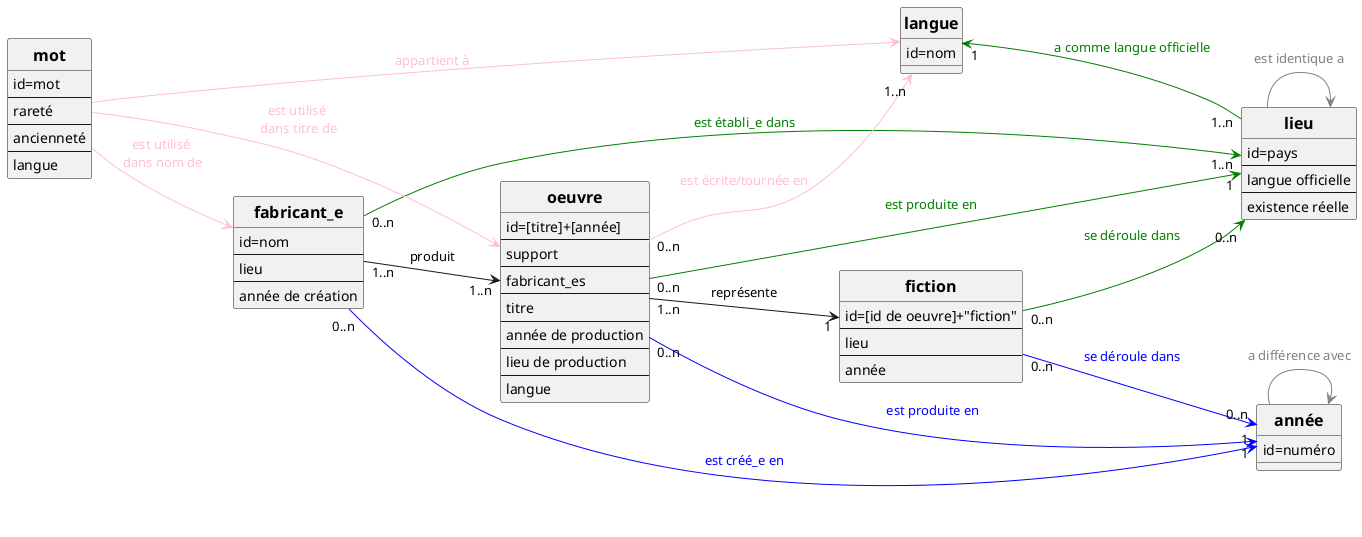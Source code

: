 @startuml
left to right direction
/' skinparam monochrome true '/
/' skinparam linetype ortho '/
skinparam shadowing false
skinparam sequenceMessageAlign center
skinparam ClassFontSize 16
skinparam ClassFontStyle bold
hide class circle
hide empty fields
/' classes '/
class oeuvre {
	id=[titre]+[année]
	--
	support
	--
	fabricant_es
	--
	titre
	--
	année de production
	--
	lieu de production
	--
	langue
}
class fiction {
	id=[id de oeuvre]+"fiction"
	--
	lieu
	--
	année
}
class mot {
	id=mot
	--
	rareté
	--
	ancienneté
	--
	langue
}
class lieu {
	id=pays
	--
	langue officielle
	--
	existence réelle
}
class fabricant_e {
	id=nom
	--
	lieu
	--
	année de création
}
class année {
	id=numéro
}
class langue {
	id=nom
}
/' relations '/ 
fabricant_e  "1..n" --> "1..n" oeuvre: produit
oeuvre "0..n" -[#blue]-> "1" année: <font color="blue"> est produite en
oeuvre "1..n" -->  "1" fiction: représente
fabricant_e  "0..n" -[#blue]-> "1" année: <font color="blue">est créé_e en
fiction "0..n" -[#blue]-> "0..n" année: <font color="blue">se déroule dans
fiction "0..n" -[#green]-> "0..n" lieu: <font color="green">se déroule dans

fabricant_e "0..n" -[#green]-> "1..n" lieu: <font color="green">est établi_e dans

oeuvre "0..n" -[#green]-> "1" lieu: <font color="green">est produite en
oeuvre "0..n" -[#pink]-> "1..n" langue: <font color="pink">est écrite/tournée en
langue "1" <-[#green]-  "1..n" lieu: <font color="green">a comme langue officielle

mot  -[#pink]-> oeuvre: <font color="pink">est utilisé \n<font color="pink">dans titre de
mot  -[#pink]-> fabricant_e: <font color="pink">est utilisé \n<font color="pink">dans nom de
mot  -[#pink]-> langue: <font color="pink">appartient à

année -[#grey]-> année: <font color="grey">a différence avec
lieu -[#grey]-> lieu: <font color="grey">est identique a
@enduml
